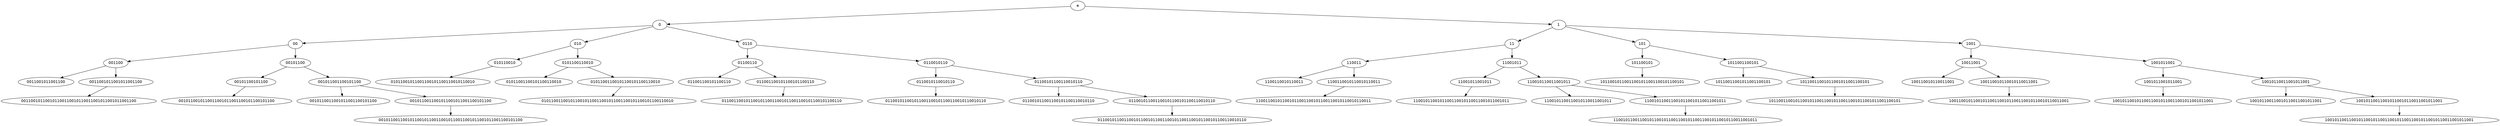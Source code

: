 digraph G {
node [fontname = "DejaVuSans"];
e -> 0;
e -> 1;
0 -> 00;
0 -> 010;
0 -> 0110;
00 -> 001100;
00 -> 00101100;
001100 -> 0011001011001100;
001100 -> 0011001011001011001100;
0011001011001011001100 -> 001100101100101100110010110011001011001011001100;
00101100 -> 00101100101100;
00101100 -> 001011001100101100;
00101100101100 -> 0010110010110011001011001100101100101100;
001011001100101100 -> 0010110011001011001100101100;
001011001100101100 -> 0010110011001011001011001100101100;
0010110011001011001011001100101100 -> 001011001100101100101100110010110011001011001011001100101100;
010 -> 010110010;
010 -> 0101100110010;
010110010 -> 01011001011001100101100110010110010;
0101100110010 -> 01011001100101100110010;
0101100110010 -> 01011001100101100101100110010;
01011001100101100101100110010 -> 0101100110010110010110011001011001100101100101100110010;
0110 -> 01100110;
0110 -> 0110010110;
01100110 -> 011001100101100110;
01100110 -> 011001100101100101100110;
011001100101100101100110 -> 01100110010110010110011001011001100101100101100110;
0110010110 -> 0110010110010110;
0110010110 -> 01100101100110010110;
0110010110010110 -> 011001011001011001100101100110010110010110;
01100101100110010110 -> 011001011001100101100110010110;
01100101100110010110 -> 011001011001100101100101100110010110;
011001011001100101100101100110010110 -> 01100101100110010110010110011001011001100101100101100110010110;
1 -> 11;
1 -> 101;
1 -> 1001;
11 -> 110011;
11 -> 11001011;
110011 -> 1100110010110011;
110011 -> 1100110010110010110011;
1100110010110010110011 -> 110011001011001011001100101100110010110010110011;
11001011 -> 11001011001011;
11001011 -> 110010110011001011;
11001011001011 -> 1100101100101100110010110011001011001011;
110010110011001011 -> 1100101100110010110011001011;
110010110011001011 -> 1100101100110010110010110011001011;
1100101100110010110010110011001011 -> 110010110011001011001011001100101100110010110010110011001011;
101 -> 101100101;
101 -> 1011001100101;
101100101 -> 10110010110011001011001100101100101;
1011001100101 -> 10110011001011001100101;
1011001100101 -> 10110011001011001011001100101;
10110011001011001011001100101 -> 1011001100101100101100110010110011001011001011001100101;
1001 -> 10011001;
1001 -> 1001011001;
10011001 -> 100110010110011001;
10011001 -> 100110010110010110011001;
100110010110010110011001 -> 10011001011001011001100101100110010110010110011001;
1001011001 -> 1001011001011001;
1001011001 -> 10010110011001011001;
1001011001011001 -> 100101100101100110010110011001011001011001;
10010110011001011001 -> 100101100110010110011001011001;
10010110011001011001 -> 100101100110010110010110011001011001;
100101100110010110010110011001011001 -> 10010110011001011001011001100101100110010110010110011001011001;
}
